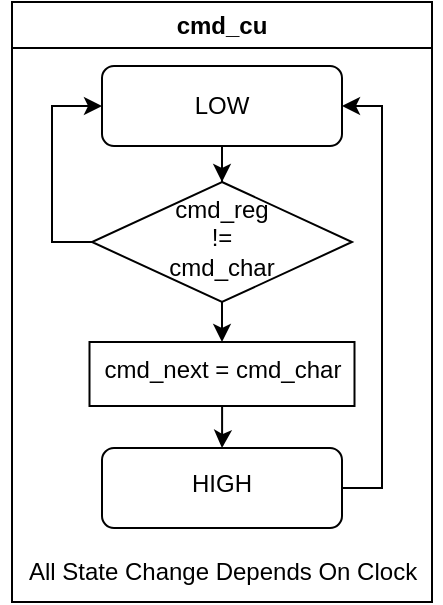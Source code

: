 <mxfile version="26.0.16">
  <diagram id="C5RBs43oDa-KdzZeNtuy" name="Page-1">
    <mxGraphModel dx="627" dy="565" grid="1" gridSize="10" guides="1" tooltips="1" connect="1" arrows="1" fold="1" page="1" pageScale="1" pageWidth="827" pageHeight="1169" math="0" shadow="0">
      <root>
        <mxCell id="WIyWlLk6GJQsqaUBKTNV-0" />
        <mxCell id="WIyWlLk6GJQsqaUBKTNV-1" parent="WIyWlLk6GJQsqaUBKTNV-0" />
        <mxCell id="wAh957lDMcKYDywiUFgo-8" value="cmd_cu" style="swimlane;whiteSpace=wrap;html=1;" vertex="1" parent="WIyWlLk6GJQsqaUBKTNV-1">
          <mxGeometry x="130" y="130" width="210" height="300" as="geometry" />
        </mxCell>
        <mxCell id="wAh957lDMcKYDywiUFgo-9" value="All State Change Depends On Clock" style="text;html=1;align=center;verticalAlign=middle;resizable=0;points=[];autosize=1;strokeColor=none;fillColor=none;" vertex="1" parent="wAh957lDMcKYDywiUFgo-8">
          <mxGeometry x="-5.5" y="270" width="220" height="30" as="geometry" />
        </mxCell>
        <mxCell id="wAh957lDMcKYDywiUFgo-12" value="" style="group" vertex="1" connectable="0" parent="wAh957lDMcKYDywiUFgo-8">
          <mxGeometry x="20" y="32" width="165" height="238" as="geometry" />
        </mxCell>
        <mxCell id="wAh957lDMcKYDywiUFgo-2" style="edgeStyle=orthogonalEdgeStyle;rounded=0;orthogonalLoop=1;jettySize=auto;html=1;" edge="1" parent="wAh957lDMcKYDywiUFgo-12" source="WIyWlLk6GJQsqaUBKTNV-3" target="WIyWlLk6GJQsqaUBKTNV-6">
          <mxGeometry relative="1" as="geometry" />
        </mxCell>
        <mxCell id="WIyWlLk6GJQsqaUBKTNV-3" value="LOW" style="rounded=1;whiteSpace=wrap;html=1;fontSize=12;glass=0;strokeWidth=1;shadow=0;" parent="wAh957lDMcKYDywiUFgo-12" vertex="1">
          <mxGeometry x="25" width="120" height="40" as="geometry" />
        </mxCell>
        <mxCell id="wAh957lDMcKYDywiUFgo-7" style="edgeStyle=orthogonalEdgeStyle;rounded=0;orthogonalLoop=1;jettySize=auto;html=1;entryX=0;entryY=0.5;entryDx=0;entryDy=0;" edge="1" parent="wAh957lDMcKYDywiUFgo-12" source="WIyWlLk6GJQsqaUBKTNV-6" target="WIyWlLk6GJQsqaUBKTNV-3">
          <mxGeometry relative="1" as="geometry">
            <Array as="points">
              <mxPoint y="88" />
              <mxPoint y="20" />
            </Array>
          </mxGeometry>
        </mxCell>
        <mxCell id="WIyWlLk6GJQsqaUBKTNV-6" value="cmd_reg&lt;div&gt;!=&lt;/div&gt;&lt;div&gt;cmd_char&lt;/div&gt;" style="rhombus;whiteSpace=wrap;html=1;shadow=0;fontFamily=Helvetica;fontSize=12;align=center;strokeWidth=1;spacing=6;spacingTop=-4;" parent="wAh957lDMcKYDywiUFgo-12" vertex="1">
          <mxGeometry x="20" y="58" width="130" height="60" as="geometry" />
        </mxCell>
        <mxCell id="wAh957lDMcKYDywiUFgo-14" value="cmd_next = cmd_char" style="whiteSpace=wrap;html=1;shadow=0;strokeWidth=1;spacing=6;spacingTop=-4;" vertex="1" parent="wAh957lDMcKYDywiUFgo-12">
          <mxGeometry x="18.75" y="138" width="132.5" height="32" as="geometry" />
        </mxCell>
        <mxCell id="wAh957lDMcKYDywiUFgo-15" value="" style="edgeStyle=orthogonalEdgeStyle;rounded=0;orthogonalLoop=1;jettySize=auto;html=1;" edge="1" parent="wAh957lDMcKYDywiUFgo-12" source="WIyWlLk6GJQsqaUBKTNV-6" target="wAh957lDMcKYDywiUFgo-14">
          <mxGeometry relative="1" as="geometry" />
        </mxCell>
        <mxCell id="wAh957lDMcKYDywiUFgo-3" value="HIGH" style="rounded=1;whiteSpace=wrap;html=1;shadow=0;strokeWidth=1;spacing=6;spacingTop=-4;" vertex="1" parent="wAh957lDMcKYDywiUFgo-12">
          <mxGeometry x="25" y="191" width="120" height="40" as="geometry" />
        </mxCell>
        <mxCell id="wAh957lDMcKYDywiUFgo-5" style="edgeStyle=orthogonalEdgeStyle;rounded=0;orthogonalLoop=1;jettySize=auto;html=1;entryX=1;entryY=0.5;entryDx=0;entryDy=0;" edge="1" parent="wAh957lDMcKYDywiUFgo-12" source="wAh957lDMcKYDywiUFgo-3" target="WIyWlLk6GJQsqaUBKTNV-3">
          <mxGeometry relative="1" as="geometry">
            <Array as="points">
              <mxPoint x="165" y="211" />
              <mxPoint x="165" y="20" />
            </Array>
          </mxGeometry>
        </mxCell>
        <mxCell id="wAh957lDMcKYDywiUFgo-16" style="edgeStyle=orthogonalEdgeStyle;rounded=0;orthogonalLoop=1;jettySize=auto;html=1;entryX=0.5;entryY=0;entryDx=0;entryDy=0;" edge="1" parent="wAh957lDMcKYDywiUFgo-12" source="wAh957lDMcKYDywiUFgo-14" target="wAh957lDMcKYDywiUFgo-3">
          <mxGeometry relative="1" as="geometry" />
        </mxCell>
      </root>
    </mxGraphModel>
  </diagram>
</mxfile>

